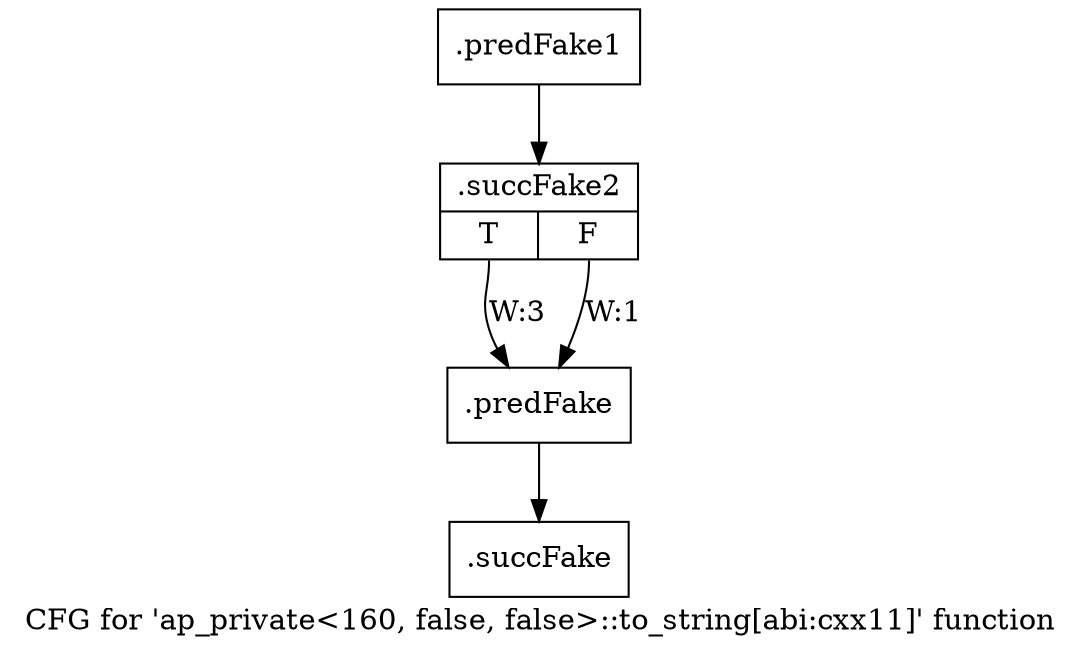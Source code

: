 digraph "CFG for 'ap_private\<160, false, false\>::to_string[abi:cxx11]' function" {
	label="CFG for 'ap_private\<160, false, false\>::to_string[abi:cxx11]' function";

	Node0x5825e10 [shape=record,filename="",linenumber="",label="{.predFake1}"];
	Node0x5825e10 -> Node0x606d0a0[ callList="" memoryops="" filename="/mnt/xilinx/Vitis_HLS/2021.2/include/etc/ap_private.h" execusionnum="2"];
	Node0x606d0a0 [shape=record,filename="/mnt/xilinx/Vitis_HLS/2021.2/include/etc/ap_private.h",linenumber="5844",label="{.succFake2|{<s0>T|<s1>F}}"];
	Node0x606d0a0:s0 -> Node0x57a4fc0[label="W:3" callList="" memoryops="" filename="/mnt/xilinx/Vitis_HLS/2021.2/include/etc/ap_private.h" execusionnum="2"];
	Node0x606d0a0:s1 -> Node0x57a4fc0[label="W:1" callList="" memoryops="" filename="/mnt/xilinx/Vitis_HLS/2021.2/include/etc/ap_private.h" execusionnum="0"];
	Node0x57a4fc0 [shape=record,filename="/mnt/xilinx/Vitis_HLS/2021.2/include/etc/ap_private.h",linenumber="5844",label="{.predFake}"];
	Node0x57a4fc0 -> Node0x606cb90[ callList="" memoryops="" filename="/mnt/xilinx/Vitis_HLS/2021.2/include/etc/ap_private.h" execusionnum="2"];
	Node0x606cb90 [shape=record,filename="/mnt/xilinx/Vitis_HLS/2021.2/include/etc/ap_private.h",linenumber="5844",label="{.succFake}"];
}
